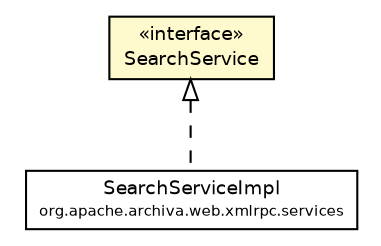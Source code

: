 #!/usr/local/bin/dot
#
# Class diagram 
# Generated by UmlGraph version 4.6 (http://www.spinellis.gr/sw/umlgraph)
#

digraph G {
	edge [fontname="Helvetica",fontsize=10,labelfontname="Helvetica",labelfontsize=10];
	node [fontname="Helvetica",fontsize=10,shape=plaintext];
	// org.apache.archiva.web.xmlrpc.api.SearchService
	c162780 [label=<<table border="0" cellborder="1" cellspacing="0" cellpadding="2" port="p" bgcolor="lemonChiffon" href="./SearchService.html">
		<tr><td><table border="0" cellspacing="0" cellpadding="1">
			<tr><td> &laquo;interface&raquo; </td></tr>
			<tr><td> SearchService </td></tr>
		</table></td></tr>
		</table>>, fontname="Helvetica", fontcolor="black", fontsize=9.0];
	// org.apache.archiva.web.xmlrpc.services.SearchServiceImpl
	c162790 [label=<<table border="0" cellborder="1" cellspacing="0" cellpadding="2" port="p" href="../services/SearchServiceImpl.html">
		<tr><td><table border="0" cellspacing="0" cellpadding="1">
			<tr><td> SearchServiceImpl </td></tr>
			<tr><td><font point-size="7.0"> org.apache.archiva.web.xmlrpc.services </font></td></tr>
		</table></td></tr>
		</table>>, fontname="Helvetica", fontcolor="black", fontsize=9.0];
	//org.apache.archiva.web.xmlrpc.services.SearchServiceImpl implements org.apache.archiva.web.xmlrpc.api.SearchService
	c162780:p -> c162790:p [dir=back,arrowtail=empty,style=dashed];
}

